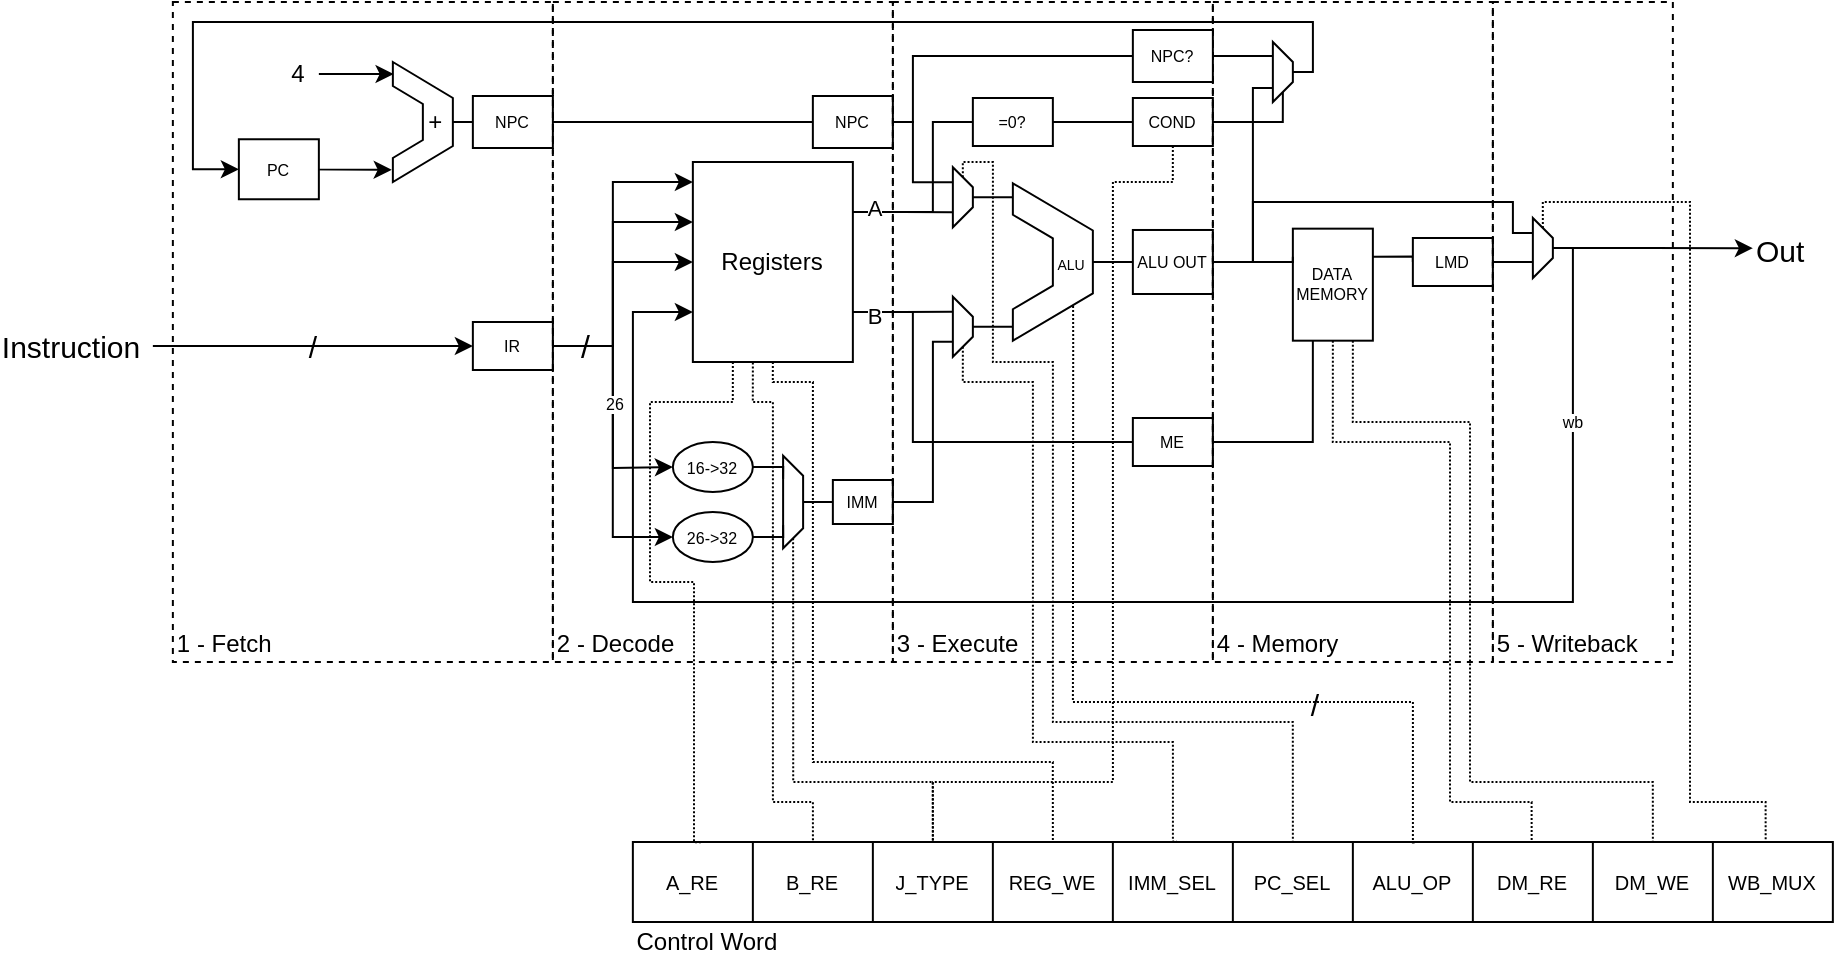 <mxfile version="19.0.3" type="device"><diagram id="1nVtLDaKGcqMPuXJcWt8" name="Page-1"><mxGraphModel dx="709" dy="523" grid="1" gridSize="10" guides="1" tooltips="1" connect="1" arrows="1" fold="1" page="1" pageScale="1" pageWidth="827" pageHeight="1169" math="0" shadow="0"><root><mxCell id="0"/><mxCell id="1" parent="0"/><mxCell id="x1ynW58VEcnk9TKtg5Ro-52" value="" style="endArrow=none;html=1;rounded=0;fontSize=7;exitX=1;exitY=0.25;exitDx=0;exitDy=0;entryX=0;entryY=0.5;entryDx=0;entryDy=0;" parent="1" source="x1ynW58VEcnk9TKtg5Ro-15" target="x1ynW58VEcnk9TKtg5Ro-50" edge="1"><mxGeometry width="50" height="50" relative="1" as="geometry"><mxPoint x="781.43" y="390" as="sourcePoint"/><mxPoint x="831.43" y="320" as="targetPoint"/><Array as="points"><mxPoint x="821.43" y="385"/><mxPoint x="821.43" y="340"/></Array></mxGeometry></mxCell><mxCell id="x1ynW58VEcnk9TKtg5Ro-49" value="" style="endArrow=none;html=1;rounded=0;fontSize=7;entryX=0;entryY=0.5;entryDx=0;entryDy=0;exitX=1;exitY=0.75;exitDx=0;exitDy=0;endFill=0;" parent="1" source="x1ynW58VEcnk9TKtg5Ro-15" target="x1ynW58VEcnk9TKtg5Ro-48" edge="1"><mxGeometry width="50" height="50" relative="1" as="geometry"><mxPoint x="961.43" y="530" as="sourcePoint"/><mxPoint x="1011.43" y="480" as="targetPoint"/><Array as="points"><mxPoint x="811.43" y="435"/><mxPoint x="811.43" y="470"/><mxPoint x="811.43" y="500"/></Array></mxGeometry></mxCell><mxCell id="x1ynW58VEcnk9TKtg5Ro-27" style="edgeStyle=orthogonalEdgeStyle;rounded=0;orthogonalLoop=1;jettySize=auto;html=1;exitX=1;exitY=0.25;exitDx=0;exitDy=0;entryX=0.75;entryY=1;entryDx=0;entryDy=0;endArrow=none;endFill=0;align=center;" parent="1" source="x1ynW58VEcnk9TKtg5Ro-15" target="x1ynW58VEcnk9TKtg5Ro-34" edge="1"><mxGeometry relative="1" as="geometry"><mxPoint x="821.43" y="375" as="targetPoint"/></mxGeometry></mxCell><mxCell id="x1ynW58VEcnk9TKtg5Ro-29" value="A" style="edgeLabel;html=1;align=center;verticalAlign=middle;resizable=0;points=[];" parent="x1ynW58VEcnk9TKtg5Ro-27" vertex="1" connectable="0"><mxGeometry x="0.311" y="1" relative="1" as="geometry"><mxPoint x="-23" y="-1" as="offset"/></mxGeometry></mxCell><mxCell id="x1ynW58VEcnk9TKtg5Ro-28" style="edgeStyle=orthogonalEdgeStyle;rounded=0;orthogonalLoop=1;jettySize=auto;html=1;exitX=1;exitY=0.75;exitDx=0;exitDy=0;entryX=0.25;entryY=1;entryDx=0;entryDy=0;endArrow=none;endFill=0;" parent="1" source="x1ynW58VEcnk9TKtg5Ro-15" target="x1ynW58VEcnk9TKtg5Ro-35" edge="1"><mxGeometry relative="1" as="geometry"><mxPoint x="821.43" y="425" as="targetPoint"/></mxGeometry></mxCell><mxCell id="x1ynW58VEcnk9TKtg5Ro-30" value="B" style="edgeLabel;html=1;align=center;verticalAlign=middle;resizable=0;points=[];" parent="x1ynW58VEcnk9TKtg5Ro-28" vertex="1" connectable="0"><mxGeometry x="0.212" y="-1" relative="1" as="geometry"><mxPoint x="-20" y="1" as="offset"/></mxGeometry></mxCell><mxCell id="x1ynW58VEcnk9TKtg5Ro-90" value="wb" style="edgeStyle=orthogonalEdgeStyle;rounded=0;orthogonalLoop=1;jettySize=auto;html=1;fontSize=8;endArrow=none;endFill=0;entryX=0.5;entryY=0;entryDx=0;entryDy=0;startArrow=classic;startFill=1;exitX=0;exitY=0.75;exitDx=0;exitDy=0;" parent="1" source="x1ynW58VEcnk9TKtg5Ro-15" target="x1ynW58VEcnk9TKtg5Ro-100" edge="1"><mxGeometry x="0.767" relative="1" as="geometry"><mxPoint x="1031.43" y="550" as="targetPoint"/><mxPoint x="681.43" y="430" as="sourcePoint"/><Array as="points"><mxPoint x="671.43" y="435"/><mxPoint x="671.43" y="580"/><mxPoint x="1141.43" y="580"/><mxPoint x="1141.43" y="403"/></Array><mxPoint as="offset"/></mxGeometry></mxCell><mxCell id="x1ynW58VEcnk9TKtg5Ro-116" style="edgeStyle=orthogonalEdgeStyle;rounded=0;orthogonalLoop=1;jettySize=auto;html=1;exitX=0.5;exitY=1;exitDx=0;exitDy=0;dashed=1;dashPattern=1 1;fontSize=10;startArrow=none;startFill=0;endArrow=none;endFill=0;entryX=0.35;entryY=0.005;entryDx=0;entryDy=0;entryPerimeter=0;" parent="1" source="x1ynW58VEcnk9TKtg5Ro-15" target="x1ynW58VEcnk9TKtg5Ro-79" edge="1"><mxGeometry relative="1" as="geometry"><mxPoint x="781.43" y="630" as="targetPoint"/><Array as="points"><mxPoint x="741.43" y="470"/><mxPoint x="761.43" y="470"/><mxPoint x="761.43" y="660"/><mxPoint x="881.43" y="660"/></Array></mxGeometry></mxCell><mxCell id="x1ynW58VEcnk9TKtg5Ro-15" value="Registers" style="rounded=0;whiteSpace=wrap;html=1;" parent="1" vertex="1"><mxGeometry x="701.43" y="360" width="80" height="100" as="geometry"/></mxCell><mxCell id="x1ynW58VEcnk9TKtg5Ro-19" value="" style="endArrow=classic;html=1;rounded=0;entryX=0;entryY=0.1;entryDx=0;entryDy=0;exitX=1;exitY=0.5;exitDx=0;exitDy=0;entryPerimeter=0;" parent="1" source="x1ynW58VEcnk9TKtg5Ro-10" target="x1ynW58VEcnk9TKtg5Ro-15" edge="1"><mxGeometry width="50" height="50" relative="1" as="geometry"><mxPoint x="661.43" y="400" as="sourcePoint"/><mxPoint x="891.43" y="405" as="targetPoint"/><Array as="points"><mxPoint x="661.43" y="452"/><mxPoint x="661.43" y="370"/></Array></mxGeometry></mxCell><mxCell id="x1ynW58VEcnk9TKtg5Ro-21" value="1 - Fetch" style="group;dashed=1;strokeWidth=1;strokeColor=default;align=left;verticalAlign=bottom;rounded=0;container=0;" parent="1" vertex="1" connectable="0"><mxGeometry x="441.43" y="280" width="190" height="330" as="geometry"/></mxCell><mxCell id="x1ynW58VEcnk9TKtg5Ro-42" style="edgeStyle=orthogonalEdgeStyle;rounded=0;orthogonalLoop=1;jettySize=auto;html=1;exitX=1;exitY=0.5;exitDx=0;exitDy=0;entryX=0;entryY=0.5;entryDx=0;entryDy=0;fontSize=7;endArrow=none;endFill=0;" parent="1" source="x1ynW58VEcnk9TKtg5Ro-26" target="x1ynW58VEcnk9TKtg5Ro-41" edge="1"><mxGeometry relative="1" as="geometry"/></mxCell><mxCell id="x1ynW58VEcnk9TKtg5Ro-120" style="edgeStyle=orthogonalEdgeStyle;rounded=0;orthogonalLoop=1;jettySize=auto;html=1;exitX=0.753;exitY=0.78;exitDx=0;exitDy=0;entryX=0.652;entryY=0.005;entryDx=0;entryDy=0;entryPerimeter=0;dashed=1;dashPattern=1 1;fontSize=10;startArrow=none;startFill=0;endArrow=none;endFill=0;exitPerimeter=0;" parent="1" source="x1ynW58VEcnk9TKtg5Ro-26" target="x1ynW58VEcnk9TKtg5Ro-79" edge="1"><mxGeometry relative="1" as="geometry"><Array as="points"><mxPoint x="891.43" y="450"/><mxPoint x="891.43" y="630"/><mxPoint x="1061.43" y="630"/><mxPoint x="1061.43" y="700"/></Array></mxGeometry></mxCell><mxCell id="x1ynW58VEcnk9TKtg5Ro-121" value="/" style="edgeLabel;html=1;align=center;verticalAlign=middle;resizable=0;points=[];fontSize=15;labelBackgroundColor=none;" parent="x1ynW58VEcnk9TKtg5Ro-120" vertex="1" connectable="0"><mxGeometry x="0.734" y="-1" relative="1" as="geometry"><mxPoint x="-49" y="-12" as="offset"/></mxGeometry></mxCell><mxCell id="x1ynW58VEcnk9TKtg5Ro-26" value="&lt;font style=&quot;font-size: 7px;&quot;&gt;&amp;nbsp;&amp;nbsp; &amp;nbsp; &amp;nbsp; &amp;nbsp;&amp;nbsp; ALU&lt;/font&gt;" style="shape=stencil(tZXRjoIwEEW/pq+bQsPq6wb1PyqOS2NtSdvV3b93oGCs0I0IJISkc7mHIb1DCcttySsgKS0J25A0TSjFO66vT2tuKyicL164EXwvwSvWGX2Cqzi4liFUCUa4WmVbQr/wmfpieaGVQojQygbKg44wLhR66a+Hta//C1YV8s/gwLRNNtXd68yPbAFqskSnIbPre95OZ6KGvSaL7NQ81ORNJsuxEgsxy/e8OH0b/aMOfVdUO2oDA8JdFlL6AYt9YMXruesJnXzWF/h/moawnVsK9eC+/wxaP5sKWI0FPGWMTvOvx9qz0P+ZTfOzsf7Q/sL+FVLbaHKwHgkPHguDmWs8vcQ2VX+ONIUb);whiteSpace=wrap;html=1;rounded=0;strokeColor=default;strokeWidth=1;fillColor=none;" parent="1" vertex="1"><mxGeometry x="861.43" y="370.65" width="40" height="78.69" as="geometry"/></mxCell><mxCell id="x1ynW58VEcnk9TKtg5Ro-38" style="edgeStyle=orthogonalEdgeStyle;rounded=0;orthogonalLoop=1;jettySize=auto;html=1;exitX=0.5;exitY=0;exitDx=0;exitDy=0;entryX=0;entryY=0.087;entryDx=0;entryDy=0;entryPerimeter=0;fontSize=7;endArrow=none;endFill=0;" parent="1" source="x1ynW58VEcnk9TKtg5Ro-34" target="x1ynW58VEcnk9TKtg5Ro-26" edge="1"><mxGeometry relative="1" as="geometry"/></mxCell><mxCell id="x1ynW58VEcnk9TKtg5Ro-114" style="edgeStyle=orthogonalEdgeStyle;rounded=0;orthogonalLoop=1;jettySize=auto;html=1;exitX=0.25;exitY=1;exitDx=0;exitDy=0;entryX=0.058;entryY=0.003;entryDx=0;entryDy=0;entryPerimeter=0;fontSize=10;startArrow=none;startFill=0;endArrow=none;endFill=0;dashed=1;dashPattern=1 1;" parent="1" source="x1ynW58VEcnk9TKtg5Ro-15" target="x1ynW58VEcnk9TKtg5Ro-79" edge="1"><mxGeometry relative="1" as="geometry"><Array as="points"><mxPoint x="721" y="480"/><mxPoint x="680" y="480"/><mxPoint x="680" y="570"/><mxPoint x="702" y="570"/><mxPoint x="702" y="700"/></Array></mxGeometry></mxCell><mxCell id="x1ynW58VEcnk9TKtg5Ro-119" style="edgeStyle=orthogonalEdgeStyle;rounded=0;orthogonalLoop=1;jettySize=auto;html=1;exitX=0;exitY=0.5;exitDx=0;exitDy=0;entryX=0.55;entryY=0.014;entryDx=0;entryDy=0;entryPerimeter=0;dashed=1;dashPattern=1 1;fontSize=10;startArrow=none;startFill=0;endArrow=none;endFill=0;" parent="1" source="x1ynW58VEcnk9TKtg5Ro-34" target="x1ynW58VEcnk9TKtg5Ro-79" edge="1"><mxGeometry relative="1" as="geometry"><Array as="points"><mxPoint x="836.43" y="360"/><mxPoint x="851.43" y="360"/><mxPoint x="851.43" y="460"/><mxPoint x="881.43" y="460"/><mxPoint x="881.43" y="640"/><mxPoint x="1001.43" y="640"/></Array></mxGeometry></mxCell><mxCell id="x1ynW58VEcnk9TKtg5Ro-34" value="" style="shape=trapezoid;perimeter=trapezoidPerimeter;whiteSpace=wrap;html=1;fixedSize=1;rounded=0;strokeColor=default;strokeWidth=1;fillColor=none;rotation=90;size=10;" parent="1" vertex="1"><mxGeometry x="821.43" y="372.63" width="30" height="10" as="geometry"/></mxCell><mxCell id="x1ynW58VEcnk9TKtg5Ro-39" style="edgeStyle=orthogonalEdgeStyle;rounded=0;orthogonalLoop=1;jettySize=auto;html=1;exitX=0.5;exitY=0;exitDx=0;exitDy=0;entryX=0;entryY=0.913;entryDx=0;entryDy=0;entryPerimeter=0;fontSize=7;endArrow=none;endFill=0;" parent="1" source="x1ynW58VEcnk9TKtg5Ro-35" target="x1ynW58VEcnk9TKtg5Ro-26" edge="1"><mxGeometry relative="1" as="geometry"/></mxCell><mxCell id="x1ynW58VEcnk9TKtg5Ro-115" style="edgeStyle=orthogonalEdgeStyle;rounded=0;orthogonalLoop=1;jettySize=auto;html=1;exitX=0.375;exitY=1.002;exitDx=0;exitDy=0;entryX=0.152;entryY=-0.034;entryDx=0;entryDy=0;entryPerimeter=0;dashed=1;dashPattern=1 1;fontSize=10;startArrow=none;startFill=0;endArrow=none;endFill=0;exitPerimeter=0;" parent="1" source="x1ynW58VEcnk9TKtg5Ro-15" target="x1ynW58VEcnk9TKtg5Ro-79" edge="1"><mxGeometry relative="1" as="geometry"><Array as="points"><mxPoint x="731.43" y="480"/><mxPoint x="741.43" y="480"/><mxPoint x="741.43" y="680"/><mxPoint x="761.43" y="680"/><mxPoint x="761.43" y="699"/></Array></mxGeometry></mxCell><mxCell id="x1ynW58VEcnk9TKtg5Ro-118" style="edgeStyle=orthogonalEdgeStyle;rounded=0;orthogonalLoop=1;jettySize=auto;html=1;exitX=1;exitY=0.5;exitDx=0;exitDy=0;entryX=0.453;entryY=-0.008;entryDx=0;entryDy=0;entryPerimeter=0;dashed=1;dashPattern=1 1;fontSize=10;startArrow=none;startFill=0;endArrow=none;endFill=0;" parent="1" source="x1ynW58VEcnk9TKtg5Ro-35" target="x1ynW58VEcnk9TKtg5Ro-79" edge="1"><mxGeometry relative="1" as="geometry"><Array as="points"><mxPoint x="836.43" y="470"/><mxPoint x="871.43" y="470"/><mxPoint x="871.43" y="650"/><mxPoint x="941.43" y="650"/><mxPoint x="941.43" y="700"/></Array></mxGeometry></mxCell><mxCell id="x1ynW58VEcnk9TKtg5Ro-35" value="" style="shape=trapezoid;perimeter=trapezoidPerimeter;whiteSpace=wrap;html=1;fixedSize=1;rounded=0;strokeColor=default;strokeWidth=1;fillColor=none;rotation=90;size=10;" parent="1" vertex="1"><mxGeometry x="821.43" y="437.38" width="30" height="10" as="geometry"/></mxCell><mxCell id="x1ynW58VEcnk9TKtg5Ro-58" style="edgeStyle=orthogonalEdgeStyle;rounded=0;orthogonalLoop=1;jettySize=auto;html=1;exitX=1;exitY=0.5;exitDx=0;exitDy=0;entryX=0.75;entryY=1;entryDx=0;entryDy=0;fontSize=7;endArrow=none;endFill=0;" parent="1" source="x1ynW58VEcnk9TKtg5Ro-41" target="x1ynW58VEcnk9TKtg5Ro-56" edge="1"><mxGeometry relative="1" as="geometry"><Array as="points"><mxPoint x="981.43" y="410"/><mxPoint x="981.43" y="323"/><mxPoint x="991.43" y="323"/></Array></mxGeometry></mxCell><mxCell id="x1ynW58VEcnk9TKtg5Ro-96" style="edgeStyle=orthogonalEdgeStyle;rounded=0;orthogonalLoop=1;jettySize=auto;html=1;exitX=1;exitY=0.5;exitDx=0;exitDy=0;entryX=0;entryY=0.25;entryDx=0;entryDy=0;fontSize=8;endArrow=none;endFill=0;" parent="1" source="x1ynW58VEcnk9TKtg5Ro-41" target="x1ynW58VEcnk9TKtg5Ro-94" edge="1"><mxGeometry relative="1" as="geometry"><Array as="points"><mxPoint x="1001.43" y="410"/></Array></mxGeometry></mxCell><mxCell id="x1ynW58VEcnk9TKtg5Ro-104" style="edgeStyle=orthogonalEdgeStyle;rounded=0;orthogonalLoop=1;jettySize=auto;html=1;exitX=1;exitY=0.5;exitDx=0;exitDy=0;entryX=0.25;entryY=1;entryDx=0;entryDy=0;fontSize=8;endArrow=none;endFill=0;" parent="1" source="x1ynW58VEcnk9TKtg5Ro-41" target="x1ynW58VEcnk9TKtg5Ro-100" edge="1"><mxGeometry relative="1" as="geometry"><Array as="points"><mxPoint x="981.43" y="410"/><mxPoint x="981.43" y="380"/><mxPoint x="1111.43" y="380"/><mxPoint x="1111.43" y="395"/></Array></mxGeometry></mxCell><mxCell id="x1ynW58VEcnk9TKtg5Ro-41" value="ALU OUT" style="rounded=0;whiteSpace=wrap;html=1;fontSize=8;" parent="1" vertex="1"><mxGeometry x="921.43" y="393.99" width="40" height="32.01" as="geometry"/></mxCell><mxCell id="x1ynW58VEcnk9TKtg5Ro-47" style="edgeStyle=orthogonalEdgeStyle;rounded=0;orthogonalLoop=1;jettySize=auto;html=1;exitX=1;exitY=0.5;exitDx=0;exitDy=0;entryX=0.75;entryY=1;entryDx=0;entryDy=0;fontSize=7;endArrow=none;endFill=0;" parent="1" source="x1ynW58VEcnk9TKtg5Ro-45" target="x1ynW58VEcnk9TKtg5Ro-35" edge="1"><mxGeometry relative="1" as="geometry"><Array as="points"><mxPoint x="821.43" y="530"/><mxPoint x="821.43" y="450"/></Array></mxGeometry></mxCell><mxCell id="x1ynW58VEcnk9TKtg5Ro-45" value="IMM" style="rounded=0;whiteSpace=wrap;html=1;fontSize=8;" parent="1" vertex="1"><mxGeometry x="771.43" y="519" width="30" height="22" as="geometry"/></mxCell><mxCell id="x1ynW58VEcnk9TKtg5Ro-108" style="edgeStyle=orthogonalEdgeStyle;rounded=0;orthogonalLoop=1;jettySize=auto;html=1;exitX=1;exitY=0.5;exitDx=0;exitDy=0;entryX=0.25;entryY=1;entryDx=0;entryDy=0;fontSize=8;startArrow=none;startFill=0;endArrow=none;endFill=0;" parent="1" source="x1ynW58VEcnk9TKtg5Ro-48" target="x1ynW58VEcnk9TKtg5Ro-94" edge="1"><mxGeometry relative="1" as="geometry"/></mxCell><mxCell id="x1ynW58VEcnk9TKtg5Ro-48" value="ME" style="rounded=0;whiteSpace=wrap;html=1;fontSize=8;" parent="1" vertex="1"><mxGeometry x="921.43" y="488" width="40" height="24" as="geometry"/></mxCell><mxCell id="x1ynW58VEcnk9TKtg5Ro-55" style="edgeStyle=orthogonalEdgeStyle;rounded=0;orthogonalLoop=1;jettySize=auto;html=1;exitX=1;exitY=0.5;exitDx=0;exitDy=0;entryX=0;entryY=0.5;entryDx=0;entryDy=0;fontSize=7;endArrow=none;endFill=0;" parent="1" source="x1ynW58VEcnk9TKtg5Ro-50" target="x1ynW58VEcnk9TKtg5Ro-54" edge="1"><mxGeometry relative="1" as="geometry"/></mxCell><mxCell id="x1ynW58VEcnk9TKtg5Ro-50" value="=0?" style="rounded=0;whiteSpace=wrap;html=1;fontSize=8;" parent="1" vertex="1"><mxGeometry x="841.43" y="328" width="40" height="24" as="geometry"/></mxCell><mxCell id="x1ynW58VEcnk9TKtg5Ro-51" style="edgeStyle=orthogonalEdgeStyle;rounded=0;orthogonalLoop=1;jettySize=auto;html=1;exitX=1;exitY=0.5;exitDx=0;exitDy=0;entryX=0;entryY=0.5;entryDx=0;entryDy=0;fontSize=7;endArrow=none;endFill=0;" parent="1" source="x1ynW58VEcnk9TKtg5Ro-7" target="x1ynW58VEcnk9TKtg5Ro-59" edge="1"><mxGeometry relative="1" as="geometry"><Array as="points"><mxPoint x="701.43" y="340"/><mxPoint x="701.43" y="340"/></Array></mxGeometry></mxCell><mxCell id="x1ynW58VEcnk9TKtg5Ro-57" style="edgeStyle=orthogonalEdgeStyle;rounded=0;orthogonalLoop=1;jettySize=auto;html=1;exitX=1;exitY=0.5;exitDx=0;exitDy=0;entryX=1;entryY=0.5;entryDx=0;entryDy=0;fontSize=7;endArrow=none;endFill=0;" parent="1" source="x1ynW58VEcnk9TKtg5Ro-54" target="x1ynW58VEcnk9TKtg5Ro-56" edge="1"><mxGeometry relative="1" as="geometry"/></mxCell><mxCell id="h8fpvyU6HgmhyYg5LJLw-20" style="edgeStyle=orthogonalEdgeStyle;rounded=0;orthogonalLoop=1;jettySize=auto;html=1;exitX=0.5;exitY=1;exitDx=0;exitDy=0;entryX=0.25;entryY=-0.014;entryDx=0;entryDy=0;entryPerimeter=0;dashed=1;dashPattern=1 1;labelBackgroundColor=none;fontSize=16;startArrow=none;startFill=0;endArrow=none;endFill=0;" edge="1" parent="1" source="x1ynW58VEcnk9TKtg5Ro-54" target="x1ynW58VEcnk9TKtg5Ro-79"><mxGeometry relative="1" as="geometry"><Array as="points"><mxPoint x="941.43" y="370"/><mxPoint x="911.43" y="370"/><mxPoint x="911.43" y="670"/><mxPoint x="821.43" y="670"/></Array></mxGeometry></mxCell><mxCell id="x1ynW58VEcnk9TKtg5Ro-54" value="COND" style="rounded=0;whiteSpace=wrap;html=1;fontSize=8;" parent="1" vertex="1"><mxGeometry x="921.43" y="328" width="40" height="24" as="geometry"/></mxCell><mxCell id="x1ynW58VEcnk9TKtg5Ro-106" style="edgeStyle=orthogonalEdgeStyle;rounded=0;orthogonalLoop=1;jettySize=auto;html=1;exitX=0.5;exitY=0;exitDx=0;exitDy=0;fontSize=8;startArrow=none;startFill=0;endArrow=classic;endFill=1;entryX=0;entryY=0.5;entryDx=0;entryDy=0;" parent="1" source="x1ynW58VEcnk9TKtg5Ro-56" target="x1ynW58VEcnk9TKtg5Ro-2" edge="1"><mxGeometry relative="1" as="geometry"><mxPoint x="641.43" y="210" as="targetPoint"/><Array as="points"><mxPoint x="1011.43" y="315"/><mxPoint x="1011.43" y="290"/><mxPoint x="451.43" y="290"/><mxPoint x="451.43" y="364"/></Array></mxGeometry></mxCell><mxCell id="x1ynW58VEcnk9TKtg5Ro-56" value="" style="shape=trapezoid;perimeter=trapezoidPerimeter;whiteSpace=wrap;html=1;fixedSize=1;rounded=0;strokeColor=default;strokeWidth=1;fillColor=none;rotation=90;size=10;" parent="1" vertex="1"><mxGeometry x="981.43" y="310" width="30" height="10" as="geometry"/></mxCell><mxCell id="x1ynW58VEcnk9TKtg5Ro-63" style="edgeStyle=orthogonalEdgeStyle;rounded=0;orthogonalLoop=1;jettySize=auto;html=1;exitX=1;exitY=0.5;exitDx=0;exitDy=0;entryX=0.25;entryY=1;entryDx=0;entryDy=0;fontSize=7;endArrow=none;endFill=0;" parent="1" source="x1ynW58VEcnk9TKtg5Ro-59" target="x1ynW58VEcnk9TKtg5Ro-34" edge="1"><mxGeometry relative="1" as="geometry"><Array as="points"><mxPoint x="811.43" y="340"/><mxPoint x="811.43" y="370"/></Array></mxGeometry></mxCell><mxCell id="x1ynW58VEcnk9TKtg5Ro-64" style="edgeStyle=orthogonalEdgeStyle;rounded=0;orthogonalLoop=1;jettySize=auto;html=1;exitX=1;exitY=0.5;exitDx=0;exitDy=0;entryX=0;entryY=0.5;entryDx=0;entryDy=0;fontSize=7;endArrow=none;endFill=0;" parent="1" source="x1ynW58VEcnk9TKtg5Ro-59" target="h8fpvyU6HgmhyYg5LJLw-28" edge="1"><mxGeometry relative="1" as="geometry"><Array as="points"><mxPoint x="811.43" y="340"/><mxPoint x="811.43" y="307"/></Array></mxGeometry></mxCell><mxCell id="x1ynW58VEcnk9TKtg5Ro-59" value="NPC" style="rounded=0;whiteSpace=wrap;html=1;fontSize=8;" parent="1" vertex="1"><mxGeometry x="761.43" y="327" width="40" height="26" as="geometry"/></mxCell><mxCell id="x1ynW58VEcnk9TKtg5Ro-60" value="" style="endArrow=classic;html=1;rounded=0;fontSize=7;exitX=1;exitY=0.5;exitDx=0;exitDy=0;entryX=0;entryY=0.3;entryDx=0;entryDy=0;entryPerimeter=0;" parent="1" source="x1ynW58VEcnk9TKtg5Ro-10" target="x1ynW58VEcnk9TKtg5Ro-15" edge="1"><mxGeometry width="50" height="50" relative="1" as="geometry"><mxPoint x="821.43" y="420" as="sourcePoint"/><mxPoint x="871.43" y="370" as="targetPoint"/><Array as="points"><mxPoint x="661.43" y="452"/><mxPoint x="661.43" y="390"/></Array></mxGeometry></mxCell><mxCell id="x1ynW58VEcnk9TKtg5Ro-61" value="/" style="endArrow=classic;html=1;rounded=0;fontSize=16;exitX=1;exitY=0.5;exitDx=0;exitDy=0;entryX=0;entryY=0.5;entryDx=0;entryDy=0;labelBackgroundColor=none;align=right;" parent="1" source="x1ynW58VEcnk9TKtg5Ro-10" target="x1ynW58VEcnk9TKtg5Ro-15" edge="1"><mxGeometry x="-0.643" width="50" height="50" relative="1" as="geometry"><mxPoint x="631.43" y="451" as="sourcePoint"/><mxPoint x="701.43" y="409" as="targetPoint"/><Array as="points"><mxPoint x="661.43" y="452"/><mxPoint x="661.43" y="410"/></Array><mxPoint as="offset"/></mxGeometry></mxCell><mxCell id="x1ynW58VEcnk9TKtg5Ro-78" value="" style="shape=table;startSize=0;container=1;collapsible=0;childLayout=tableLayout;rounded=0;fontSize=12;strokeColor=default;strokeWidth=1;fillColor=none;swimlaneFillColor=none;" parent="1" vertex="1"><mxGeometry x="671.43" y="700" width="600" height="40" as="geometry"/></mxCell><mxCell id="x1ynW58VEcnk9TKtg5Ro-79" value="" style="shape=tableRow;horizontal=0;startSize=0;swimlaneHead=0;swimlaneBody=0;top=0;left=0;bottom=0;right=0;collapsible=0;dropTarget=0;fillColor=none;points=[[0,0.5],[1,0.5]];portConstraint=eastwest;rounded=0;fontSize=7;strokeColor=default;strokeWidth=1;" parent="x1ynW58VEcnk9TKtg5Ro-78" vertex="1"><mxGeometry width="600" height="40" as="geometry"/></mxCell><mxCell id="x1ynW58VEcnk9TKtg5Ro-80" value="&lt;font style=&quot;font-size: 10px;&quot;&gt;A_RE&lt;/font&gt;" style="shape=partialRectangle;html=1;whiteSpace=wrap;connectable=0;overflow=hidden;fillColor=none;top=0;left=0;bottom=0;right=0;pointerEvents=1;rounded=0;fontSize=10;strokeColor=default;strokeWidth=1;" parent="x1ynW58VEcnk9TKtg5Ro-79" vertex="1"><mxGeometry width="60" height="40" as="geometry"><mxRectangle width="60" height="40" as="alternateBounds"/></mxGeometry></mxCell><mxCell id="x1ynW58VEcnk9TKtg5Ro-81" value="&lt;div style=&quot;font-size: 10px;&quot;&gt;&lt;font style=&quot;font-size: 10px;&quot;&gt;B_RE&lt;/font&gt;&lt;/div&gt;" style="shape=partialRectangle;html=1;whiteSpace=wrap;connectable=0;overflow=hidden;fillColor=none;top=0;left=0;bottom=0;right=0;pointerEvents=1;rounded=0;fontSize=10;strokeColor=default;strokeWidth=1;" parent="x1ynW58VEcnk9TKtg5Ro-79" vertex="1"><mxGeometry x="60" width="60" height="40" as="geometry"><mxRectangle width="60" height="40" as="alternateBounds"/></mxGeometry></mxCell><mxCell id="h8fpvyU6HgmhyYg5LJLw-16" value="J_TYPE" style="shape=partialRectangle;html=1;whiteSpace=wrap;connectable=0;overflow=hidden;fillColor=none;top=0;left=0;bottom=0;right=0;pointerEvents=1;rounded=0;fontSize=10;strokeColor=default;strokeWidth=1;" vertex="1" parent="x1ynW58VEcnk9TKtg5Ro-79"><mxGeometry x="120" width="60" height="40" as="geometry"><mxRectangle width="60" height="40" as="alternateBounds"/></mxGeometry></mxCell><mxCell id="x1ynW58VEcnk9TKtg5Ro-82" value="&lt;font style=&quot;font-size: 10px;&quot;&gt;REG_WE&lt;/font&gt;" style="shape=partialRectangle;html=1;whiteSpace=wrap;connectable=0;overflow=hidden;fillColor=none;top=0;left=0;bottom=0;right=0;pointerEvents=1;rounded=0;fontSize=10;strokeColor=default;strokeWidth=1;" parent="x1ynW58VEcnk9TKtg5Ro-79" vertex="1"><mxGeometry x="180" width="60" height="40" as="geometry"><mxRectangle width="60" height="40" as="alternateBounds"/></mxGeometry></mxCell><mxCell id="x1ynW58VEcnk9TKtg5Ro-83" value="&lt;font style=&quot;font-size: 10px;&quot;&gt;IMM_SEL&lt;/font&gt;" style="shape=partialRectangle;html=1;whiteSpace=wrap;connectable=0;overflow=hidden;fillColor=none;top=0;left=0;bottom=0;right=0;pointerEvents=1;rounded=0;fontSize=10;strokeColor=default;strokeWidth=1;" parent="x1ynW58VEcnk9TKtg5Ro-79" vertex="1"><mxGeometry x="240" width="60" height="40" as="geometry"><mxRectangle width="60" height="40" as="alternateBounds"/></mxGeometry></mxCell><mxCell id="x1ynW58VEcnk9TKtg5Ro-84" value="PC_SEL" style="shape=partialRectangle;html=1;whiteSpace=wrap;connectable=0;overflow=hidden;fillColor=none;top=0;left=0;bottom=0;right=0;pointerEvents=1;rounded=0;fontSize=10;strokeColor=default;strokeWidth=1;" parent="x1ynW58VEcnk9TKtg5Ro-79" vertex="1"><mxGeometry x="300" width="60" height="40" as="geometry"><mxRectangle width="60" height="40" as="alternateBounds"/></mxGeometry></mxCell><mxCell id="x1ynW58VEcnk9TKtg5Ro-85" value="ALU_OP" style="shape=partialRectangle;html=1;whiteSpace=wrap;connectable=0;overflow=hidden;fillColor=none;top=0;left=0;bottom=0;right=0;pointerEvents=1;rounded=0;fontSize=10;strokeColor=default;strokeWidth=1;" parent="x1ynW58VEcnk9TKtg5Ro-79" vertex="1"><mxGeometry x="360" width="60" height="40" as="geometry"><mxRectangle width="60" height="40" as="alternateBounds"/></mxGeometry></mxCell><mxCell id="x1ynW58VEcnk9TKtg5Ro-86" value="DM_RE" style="shape=partialRectangle;html=1;whiteSpace=wrap;connectable=0;overflow=hidden;fillColor=none;top=0;left=0;bottom=0;right=0;pointerEvents=1;rounded=0;fontSize=10;strokeColor=default;strokeWidth=1;" parent="x1ynW58VEcnk9TKtg5Ro-79" vertex="1"><mxGeometry x="420" width="60" height="40" as="geometry"><mxRectangle width="60" height="40" as="alternateBounds"/></mxGeometry></mxCell><mxCell id="x1ynW58VEcnk9TKtg5Ro-87" value="DM_WE" style="shape=partialRectangle;html=1;whiteSpace=wrap;connectable=0;overflow=hidden;fillColor=none;top=0;left=0;bottom=0;right=0;pointerEvents=1;rounded=0;fontSize=10;strokeColor=default;strokeWidth=1;" parent="x1ynW58VEcnk9TKtg5Ro-79" vertex="1"><mxGeometry x="480" width="60" height="40" as="geometry"><mxRectangle width="60" height="40" as="alternateBounds"/></mxGeometry></mxCell><mxCell id="x1ynW58VEcnk9TKtg5Ro-88" value="&lt;font style=&quot;font-size: 10px;&quot;&gt;WB_MUX&lt;/font&gt;" style="shape=partialRectangle;html=1;whiteSpace=wrap;connectable=0;overflow=hidden;fillColor=none;top=0;left=0;bottom=0;right=0;pointerEvents=1;rounded=0;fontSize=10;strokeColor=default;strokeWidth=1;" parent="x1ynW58VEcnk9TKtg5Ro-79" vertex="1"><mxGeometry x="540" width="60" height="40" as="geometry"><mxRectangle width="60" height="40" as="alternateBounds"/></mxGeometry></mxCell><mxCell id="x1ynW58VEcnk9TKtg5Ro-99" style="edgeStyle=orthogonalEdgeStyle;rounded=0;orthogonalLoop=1;jettySize=auto;html=1;exitX=1;exitY=0.25;exitDx=0;exitDy=0;entryX=0;entryY=0.5;entryDx=0;entryDy=0;fontSize=8;endArrow=none;endFill=0;" parent="1" source="x1ynW58VEcnk9TKtg5Ro-94" target="x1ynW58VEcnk9TKtg5Ro-98" edge="1"><mxGeometry relative="1" as="geometry"/></mxCell><mxCell id="x1ynW58VEcnk9TKtg5Ro-122" style="edgeStyle=orthogonalEdgeStyle;rounded=0;orthogonalLoop=1;jettySize=auto;html=1;exitX=0.5;exitY=1;exitDx=0;exitDy=0;entryX=0.749;entryY=-0.021;entryDx=0;entryDy=0;entryPerimeter=0;dashed=1;dashPattern=1 1;fontSize=15;startArrow=none;startFill=0;endArrow=none;endFill=0;" parent="1" source="x1ynW58VEcnk9TKtg5Ro-94" target="x1ynW58VEcnk9TKtg5Ro-79" edge="1"><mxGeometry relative="1" as="geometry"><Array as="points"><mxPoint x="1021" y="500"/><mxPoint x="1080" y="500"/><mxPoint x="1080" y="680"/><mxPoint x="1121" y="680"/></Array></mxGeometry></mxCell><mxCell id="x1ynW58VEcnk9TKtg5Ro-124" style="edgeStyle=orthogonalEdgeStyle;rounded=0;orthogonalLoop=1;jettySize=auto;html=1;exitX=0.75;exitY=1;exitDx=0;exitDy=0;entryX=0.85;entryY=-0.008;entryDx=0;entryDy=0;entryPerimeter=0;dashed=1;dashPattern=1 1;fontSize=15;startArrow=none;startFill=0;endArrow=none;endFill=0;" parent="1" source="x1ynW58VEcnk9TKtg5Ro-94" target="x1ynW58VEcnk9TKtg5Ro-79" edge="1"><mxGeometry relative="1" as="geometry"><Array as="points"><mxPoint x="1031" y="490"/><mxPoint x="1090" y="490"/><mxPoint x="1090" y="670"/><mxPoint x="1181" y="670"/></Array></mxGeometry></mxCell><mxCell id="x1ynW58VEcnk9TKtg5Ro-94" value="&lt;div&gt;DATA&lt;/div&gt;&lt;div&gt;MEMORY&lt;br&gt;&lt;/div&gt;" style="rounded=0;whiteSpace=wrap;html=1;fontSize=8;strokeColor=default;strokeWidth=1;fillColor=none;" parent="1" vertex="1"><mxGeometry x="1001.43" y="393.33" width="40" height="56.01" as="geometry"/></mxCell><mxCell id="x1ynW58VEcnk9TKtg5Ro-101" style="edgeStyle=orthogonalEdgeStyle;rounded=0;orthogonalLoop=1;jettySize=auto;html=1;exitX=1;exitY=0.5;exitDx=0;exitDy=0;entryX=0.75;entryY=1;entryDx=0;entryDy=0;fontSize=8;endArrow=none;endFill=0;" parent="1" source="x1ynW58VEcnk9TKtg5Ro-98" target="x1ynW58VEcnk9TKtg5Ro-100" edge="1"><mxGeometry relative="1" as="geometry"/></mxCell><mxCell id="x1ynW58VEcnk9TKtg5Ro-98" value="LMD" style="rounded=0;whiteSpace=wrap;html=1;fontSize=8;" parent="1" vertex="1"><mxGeometry x="1061.43" y="398" width="40" height="24" as="geometry"/></mxCell><mxCell id="x1ynW58VEcnk9TKtg5Ro-125" style="edgeStyle=orthogonalEdgeStyle;rounded=0;orthogonalLoop=1;jettySize=auto;html=1;exitX=0;exitY=0.5;exitDx=0;exitDy=0;entryX=0.944;entryY=-0.023;entryDx=0;entryDy=0;entryPerimeter=0;dashed=1;dashPattern=1 1;fontSize=15;startArrow=none;startFill=0;endArrow=none;endFill=0;" parent="1" source="x1ynW58VEcnk9TKtg5Ro-100" target="x1ynW58VEcnk9TKtg5Ro-79" edge="1"><mxGeometry relative="1" as="geometry"><Array as="points"><mxPoint x="1126" y="380"/><mxPoint x="1200" y="380"/><mxPoint x="1200" y="680"/><mxPoint x="1238" y="680"/></Array></mxGeometry></mxCell><mxCell id="x1ynW58VEcnk9TKtg5Ro-127" style="edgeStyle=orthogonalEdgeStyle;rounded=0;orthogonalLoop=1;jettySize=auto;html=1;exitX=0.5;exitY=0;exitDx=0;exitDy=0;fontSize=15;startArrow=none;startFill=0;endArrow=classic;endFill=1;" parent="1" source="x1ynW58VEcnk9TKtg5Ro-100" edge="1"><mxGeometry relative="1" as="geometry"><mxPoint x="1231.43" y="403.091" as="targetPoint"/></mxGeometry></mxCell><mxCell id="x1ynW58VEcnk9TKtg5Ro-128" value="Out" style="edgeLabel;html=1;align=left;verticalAlign=middle;resizable=0;points=[];fontSize=15;" parent="x1ynW58VEcnk9TKtg5Ro-127" vertex="1" connectable="0"><mxGeometry x="0.352" relative="1" as="geometry"><mxPoint x="32" as="offset"/></mxGeometry></mxCell><mxCell id="x1ynW58VEcnk9TKtg5Ro-100" value="" style="shape=trapezoid;perimeter=trapezoidPerimeter;whiteSpace=wrap;html=1;fixedSize=1;rounded=0;strokeColor=default;strokeWidth=1;fillColor=none;rotation=90;size=10;" parent="1" vertex="1"><mxGeometry x="1111.43" y="398" width="30" height="10" as="geometry"/></mxCell><mxCell id="x1ynW58VEcnk9TKtg5Ro-1" value="&amp;nbsp;&amp;nbsp;&amp;nbsp; +" style="shape=stencil(tZXRjoIwEEW/pq+bQsPq6wb1PyqOS2NtSdvV3b93oGCs0I0IJISkc7mHIb1DCcttySsgKS0J25A0TSjFO66vT2tuKyicL164EXwvwSvWGX2Cqzi4liFUCUa4WmVbQr/wmfpieaGVQojQygbKg44wLhR66a+Hta//C1YV8s/gwLRNNtXd68yPbAFqskSnIbPre95OZ6KGvSaL7NQ81ORNJsuxEgsxy/e8OH0b/aMOfVdUO2oDA8JdFlL6AYt9YMXruesJnXzWF/h/moawnVsK9eC+/wxaP5sKWI0FPGWMTvOvx9qz0P+ZTfOzsf7Q/sL+FVLbaHKwHgkPHguDmWs8vcQ2VX+ONIUb);whiteSpace=wrap;html=1;" parent="1" vertex="1"><mxGeometry x="551.43" y="310" width="30" height="60" as="geometry"/></mxCell><mxCell id="x1ynW58VEcnk9TKtg5Ro-3" style="edgeStyle=orthogonalEdgeStyle;rounded=0;orthogonalLoop=1;jettySize=auto;html=1;exitX=1;exitY=0.5;exitDx=0;exitDy=0;entryX=-0.019;entryY=0.898;entryDx=0;entryDy=0;entryPerimeter=0;" parent="1" source="x1ynW58VEcnk9TKtg5Ro-2" target="x1ynW58VEcnk9TKtg5Ro-1" edge="1"><mxGeometry relative="1" as="geometry"><Array as="points"><mxPoint x="501.43" y="364"/></Array></mxGeometry></mxCell><mxCell id="x1ynW58VEcnk9TKtg5Ro-2" value="PC" style="rounded=0;whiteSpace=wrap;html=1;fontSize=8;" parent="1" vertex="1"><mxGeometry x="474.43" y="348.63" width="40" height="30" as="geometry"/></mxCell><mxCell id="x1ynW58VEcnk9TKtg5Ro-5" style="edgeStyle=orthogonalEdgeStyle;rounded=0;orthogonalLoop=1;jettySize=auto;html=1;exitX=1;exitY=0.5;exitDx=0;exitDy=0;entryX=0.011;entryY=0.102;entryDx=0;entryDy=0;entryPerimeter=0;" parent="1" source="x1ynW58VEcnk9TKtg5Ro-4" target="x1ynW58VEcnk9TKtg5Ro-1" edge="1"><mxGeometry relative="1" as="geometry"/></mxCell><mxCell id="x1ynW58VEcnk9TKtg5Ro-4" value="4" style="text;html=1;strokeColor=none;fillColor=none;align=center;verticalAlign=middle;whiteSpace=wrap;rounded=0;" parent="1" vertex="1"><mxGeometry x="494.43" y="306" width="20" height="20" as="geometry"/></mxCell><mxCell id="x1ynW58VEcnk9TKtg5Ro-7" value="NPC" style="rounded=0;whiteSpace=wrap;html=1;fontSize=8;" parent="1" vertex="1"><mxGeometry x="591.43" y="327" width="40" height="26" as="geometry"/></mxCell><mxCell id="x1ynW58VEcnk9TKtg5Ro-8" style="edgeStyle=orthogonalEdgeStyle;rounded=0;orthogonalLoop=1;jettySize=auto;html=1;exitX=1;exitY=0.5;exitDx=0;exitDy=0;entryX=0;entryY=0.5;entryDx=0;entryDy=0;endArrow=none;endFill=0;" parent="1" source="x1ynW58VEcnk9TKtg5Ro-1" target="x1ynW58VEcnk9TKtg5Ro-7" edge="1"><mxGeometry relative="1" as="geometry"/></mxCell><mxCell id="x1ynW58VEcnk9TKtg5Ro-10" value="IR" style="rounded=0;whiteSpace=wrap;html=1;fontSize=8;" parent="1" vertex="1"><mxGeometry x="591.43" y="440" width="40" height="24" as="geometry"/></mxCell><mxCell id="x1ynW58VEcnk9TKtg5Ro-109" value="2 - Decode" style="group;dashed=1;strokeWidth=1;strokeColor=default;align=left;verticalAlign=bottom;rounded=0;container=0;perimeterSpacing=0;shadow=0;glass=0;sketch=0;fillColor=none;" parent="1" vertex="1" connectable="0"><mxGeometry x="631.43" y="280" width="170" height="330" as="geometry"/></mxCell><mxCell id="x1ynW58VEcnk9TKtg5Ro-110" value="3 - Execute" style="group;dashed=1;strokeWidth=1;strokeColor=default;align=left;verticalAlign=bottom;rounded=0;container=0;" parent="1" vertex="1" connectable="0"><mxGeometry x="801.43" y="280" width="160" height="330" as="geometry"/></mxCell><mxCell id="x1ynW58VEcnk9TKtg5Ro-112" value="4 - Memory" style="group;dashed=1;strokeWidth=1;strokeColor=default;align=left;verticalAlign=bottom;rounded=0;container=0;" parent="1" vertex="1" connectable="0"><mxGeometry x="961.43" y="280" width="140" height="330" as="geometry"/></mxCell><mxCell id="x1ynW58VEcnk9TKtg5Ro-113" value="5 - Writeback" style="group;dashed=1;strokeWidth=1;strokeColor=default;align=left;verticalAlign=bottom;rounded=0;container=0;" parent="1" vertex="1" connectable="0"><mxGeometry x="1101.43" y="280" width="90" height="330" as="geometry"/></mxCell><mxCell id="x1ynW58VEcnk9TKtg5Ro-130" value="/" style="endArrow=classic;html=1;rounded=0;fontSize=15;entryX=0;entryY=0.5;entryDx=0;entryDy=0;labelBackgroundColor=none;" parent="1" target="x1ynW58VEcnk9TKtg5Ro-10" edge="1"><mxGeometry width="50" height="50" relative="1" as="geometry"><mxPoint x="431.43" y="452" as="sourcePoint"/><mxPoint x="551.43" y="480" as="targetPoint"/></mxGeometry></mxCell><mxCell id="x1ynW58VEcnk9TKtg5Ro-131" value="Instruction" style="edgeLabel;html=1;align=center;verticalAlign=middle;resizable=0;points=[];fontSize=15;" parent="x1ynW58VEcnk9TKtg5Ro-130" vertex="1" connectable="0"><mxGeometry x="-0.897" y="-1" relative="1" as="geometry"><mxPoint x="-50" y="-1" as="offset"/></mxGeometry></mxCell><mxCell id="t2gwV9dh1lImjw9eWwZc-1" value="Control Word" style="text;html=1;strokeColor=none;fillColor=none;align=center;verticalAlign=middle;whiteSpace=wrap;rounded=0;" parent="1" vertex="1"><mxGeometry x="671.43" y="740" width="75" height="20" as="geometry"/></mxCell><mxCell id="h8fpvyU6HgmhyYg5LJLw-8" style="edgeStyle=orthogonalEdgeStyle;rounded=0;orthogonalLoop=1;jettySize=auto;html=1;exitX=0.5;exitY=0;exitDx=0;exitDy=0;entryX=0;entryY=0.5;entryDx=0;entryDy=0;endArrow=none;endFill=0;" edge="1" parent="1" source="h8fpvyU6HgmhyYg5LJLw-2" target="x1ynW58VEcnk9TKtg5Ro-45"><mxGeometry relative="1" as="geometry"/></mxCell><mxCell id="h8fpvyU6HgmhyYg5LJLw-17" style="edgeStyle=orthogonalEdgeStyle;rounded=0;orthogonalLoop=1;jettySize=auto;html=1;exitX=1;exitY=0.5;exitDx=0;exitDy=0;entryX=0.25;entryY=-0.008;entryDx=0;entryDy=0;entryPerimeter=0;fontSize=8;startArrow=none;startFill=0;endArrow=none;endFill=0;dashed=1;dashPattern=1 1;" edge="1" parent="1" source="h8fpvyU6HgmhyYg5LJLw-2" target="x1ynW58VEcnk9TKtg5Ro-79"><mxGeometry relative="1" as="geometry"><Array as="points"><mxPoint x="751.43" y="670"/><mxPoint x="821.43" y="670"/></Array></mxGeometry></mxCell><mxCell id="h8fpvyU6HgmhyYg5LJLw-2" value="" style="shape=trapezoid;perimeter=trapezoidPerimeter;whiteSpace=wrap;html=1;fixedSize=1;rounded=0;strokeColor=default;strokeWidth=1;fillColor=none;rotation=90;size=10;" vertex="1" parent="1"><mxGeometry x="728.43" y="525" width="46.25" height="10" as="geometry"/></mxCell><mxCell id="h8fpvyU6HgmhyYg5LJLw-13" style="edgeStyle=orthogonalEdgeStyle;rounded=0;orthogonalLoop=1;jettySize=auto;html=1;exitX=1;exitY=0.5;exitDx=0;exitDy=0;entryX=0.25;entryY=1;entryDx=0;entryDy=0;fontSize=8;endArrow=none;endFill=0;" edge="1" parent="1" source="h8fpvyU6HgmhyYg5LJLw-3" target="h8fpvyU6HgmhyYg5LJLw-2"><mxGeometry relative="1" as="geometry"/></mxCell><mxCell id="h8fpvyU6HgmhyYg5LJLw-3" value="16-&amp;gt;32" style="ellipse;whiteSpace=wrap;html=1;fontSize=8;" vertex="1" parent="1"><mxGeometry x="691.43" y="500" width="40" height="25" as="geometry"/></mxCell><mxCell id="h8fpvyU6HgmhyYg5LJLw-10" style="edgeStyle=orthogonalEdgeStyle;rounded=0;orthogonalLoop=1;jettySize=auto;html=1;exitX=0;exitY=0.5;exitDx=0;exitDy=0;fontSize=8;endArrow=none;endFill=0;entryX=1;entryY=0.5;entryDx=0;entryDy=0;startArrow=classic;startFill=1;" edge="1" parent="1" source="h8fpvyU6HgmhyYg5LJLw-4" target="x1ynW58VEcnk9TKtg5Ro-10"><mxGeometry relative="1" as="geometry"><mxPoint x="641.43" y="460" as="targetPoint"/></mxGeometry></mxCell><mxCell id="h8fpvyU6HgmhyYg5LJLw-14" style="edgeStyle=orthogonalEdgeStyle;rounded=0;orthogonalLoop=1;jettySize=auto;html=1;exitX=1;exitY=0.5;exitDx=0;exitDy=0;entryX=0.75;entryY=1;entryDx=0;entryDy=0;fontSize=8;endArrow=none;endFill=0;" edge="1" parent="1" source="h8fpvyU6HgmhyYg5LJLw-4" target="h8fpvyU6HgmhyYg5LJLw-2"><mxGeometry relative="1" as="geometry"/></mxCell><mxCell id="h8fpvyU6HgmhyYg5LJLw-4" value="26-&amp;gt;32" style="ellipse;whiteSpace=wrap;html=1;fontSize=8;" vertex="1" parent="1"><mxGeometry x="691.43" y="535" width="40" height="25" as="geometry"/></mxCell><mxCell id="h8fpvyU6HgmhyYg5LJLw-9" value="" style="endArrow=classic;html=1;rounded=0;fontSize=8;exitX=1;exitY=0.5;exitDx=0;exitDy=0;entryX=0;entryY=0.5;entryDx=0;entryDy=0;endFill=1;align=center;" edge="1" parent="1" source="x1ynW58VEcnk9TKtg5Ro-10" target="h8fpvyU6HgmhyYg5LJLw-3"><mxGeometry width="50" height="50" relative="1" as="geometry"><mxPoint x="621.43" y="450" as="sourcePoint"/><mxPoint x="671.43" y="400" as="targetPoint"/><Array as="points"><mxPoint x="661.43" y="452"/><mxPoint x="661.43" y="513"/></Array></mxGeometry></mxCell><mxCell id="h8fpvyU6HgmhyYg5LJLw-15" value="26" style="edgeLabel;html=1;align=center;verticalAlign=middle;resizable=0;points=[];fontSize=8;" vertex="1" connectable="0" parent="h8fpvyU6HgmhyYg5LJLw-9"><mxGeometry x="-0.169" y="2" relative="1" as="geometry"><mxPoint x="-2" y="8" as="offset"/></mxGeometry></mxCell><mxCell id="h8fpvyU6HgmhyYg5LJLw-29" style="edgeStyle=orthogonalEdgeStyle;rounded=0;orthogonalLoop=1;jettySize=auto;html=1;exitX=1;exitY=0.5;exitDx=0;exitDy=0;entryX=0.25;entryY=1;entryDx=0;entryDy=0;labelBackgroundColor=none;fontSize=16;startArrow=none;startFill=0;endArrow=none;endFill=0;" edge="1" parent="1" source="h8fpvyU6HgmhyYg5LJLw-28" target="x1ynW58VEcnk9TKtg5Ro-56"><mxGeometry relative="1" as="geometry"/></mxCell><mxCell id="h8fpvyU6HgmhyYg5LJLw-28" value="NPC?" style="rounded=0;whiteSpace=wrap;html=1;fontSize=8;" vertex="1" parent="1"><mxGeometry x="921.43" y="294" width="40" height="26" as="geometry"/></mxCell></root></mxGraphModel></diagram></mxfile>